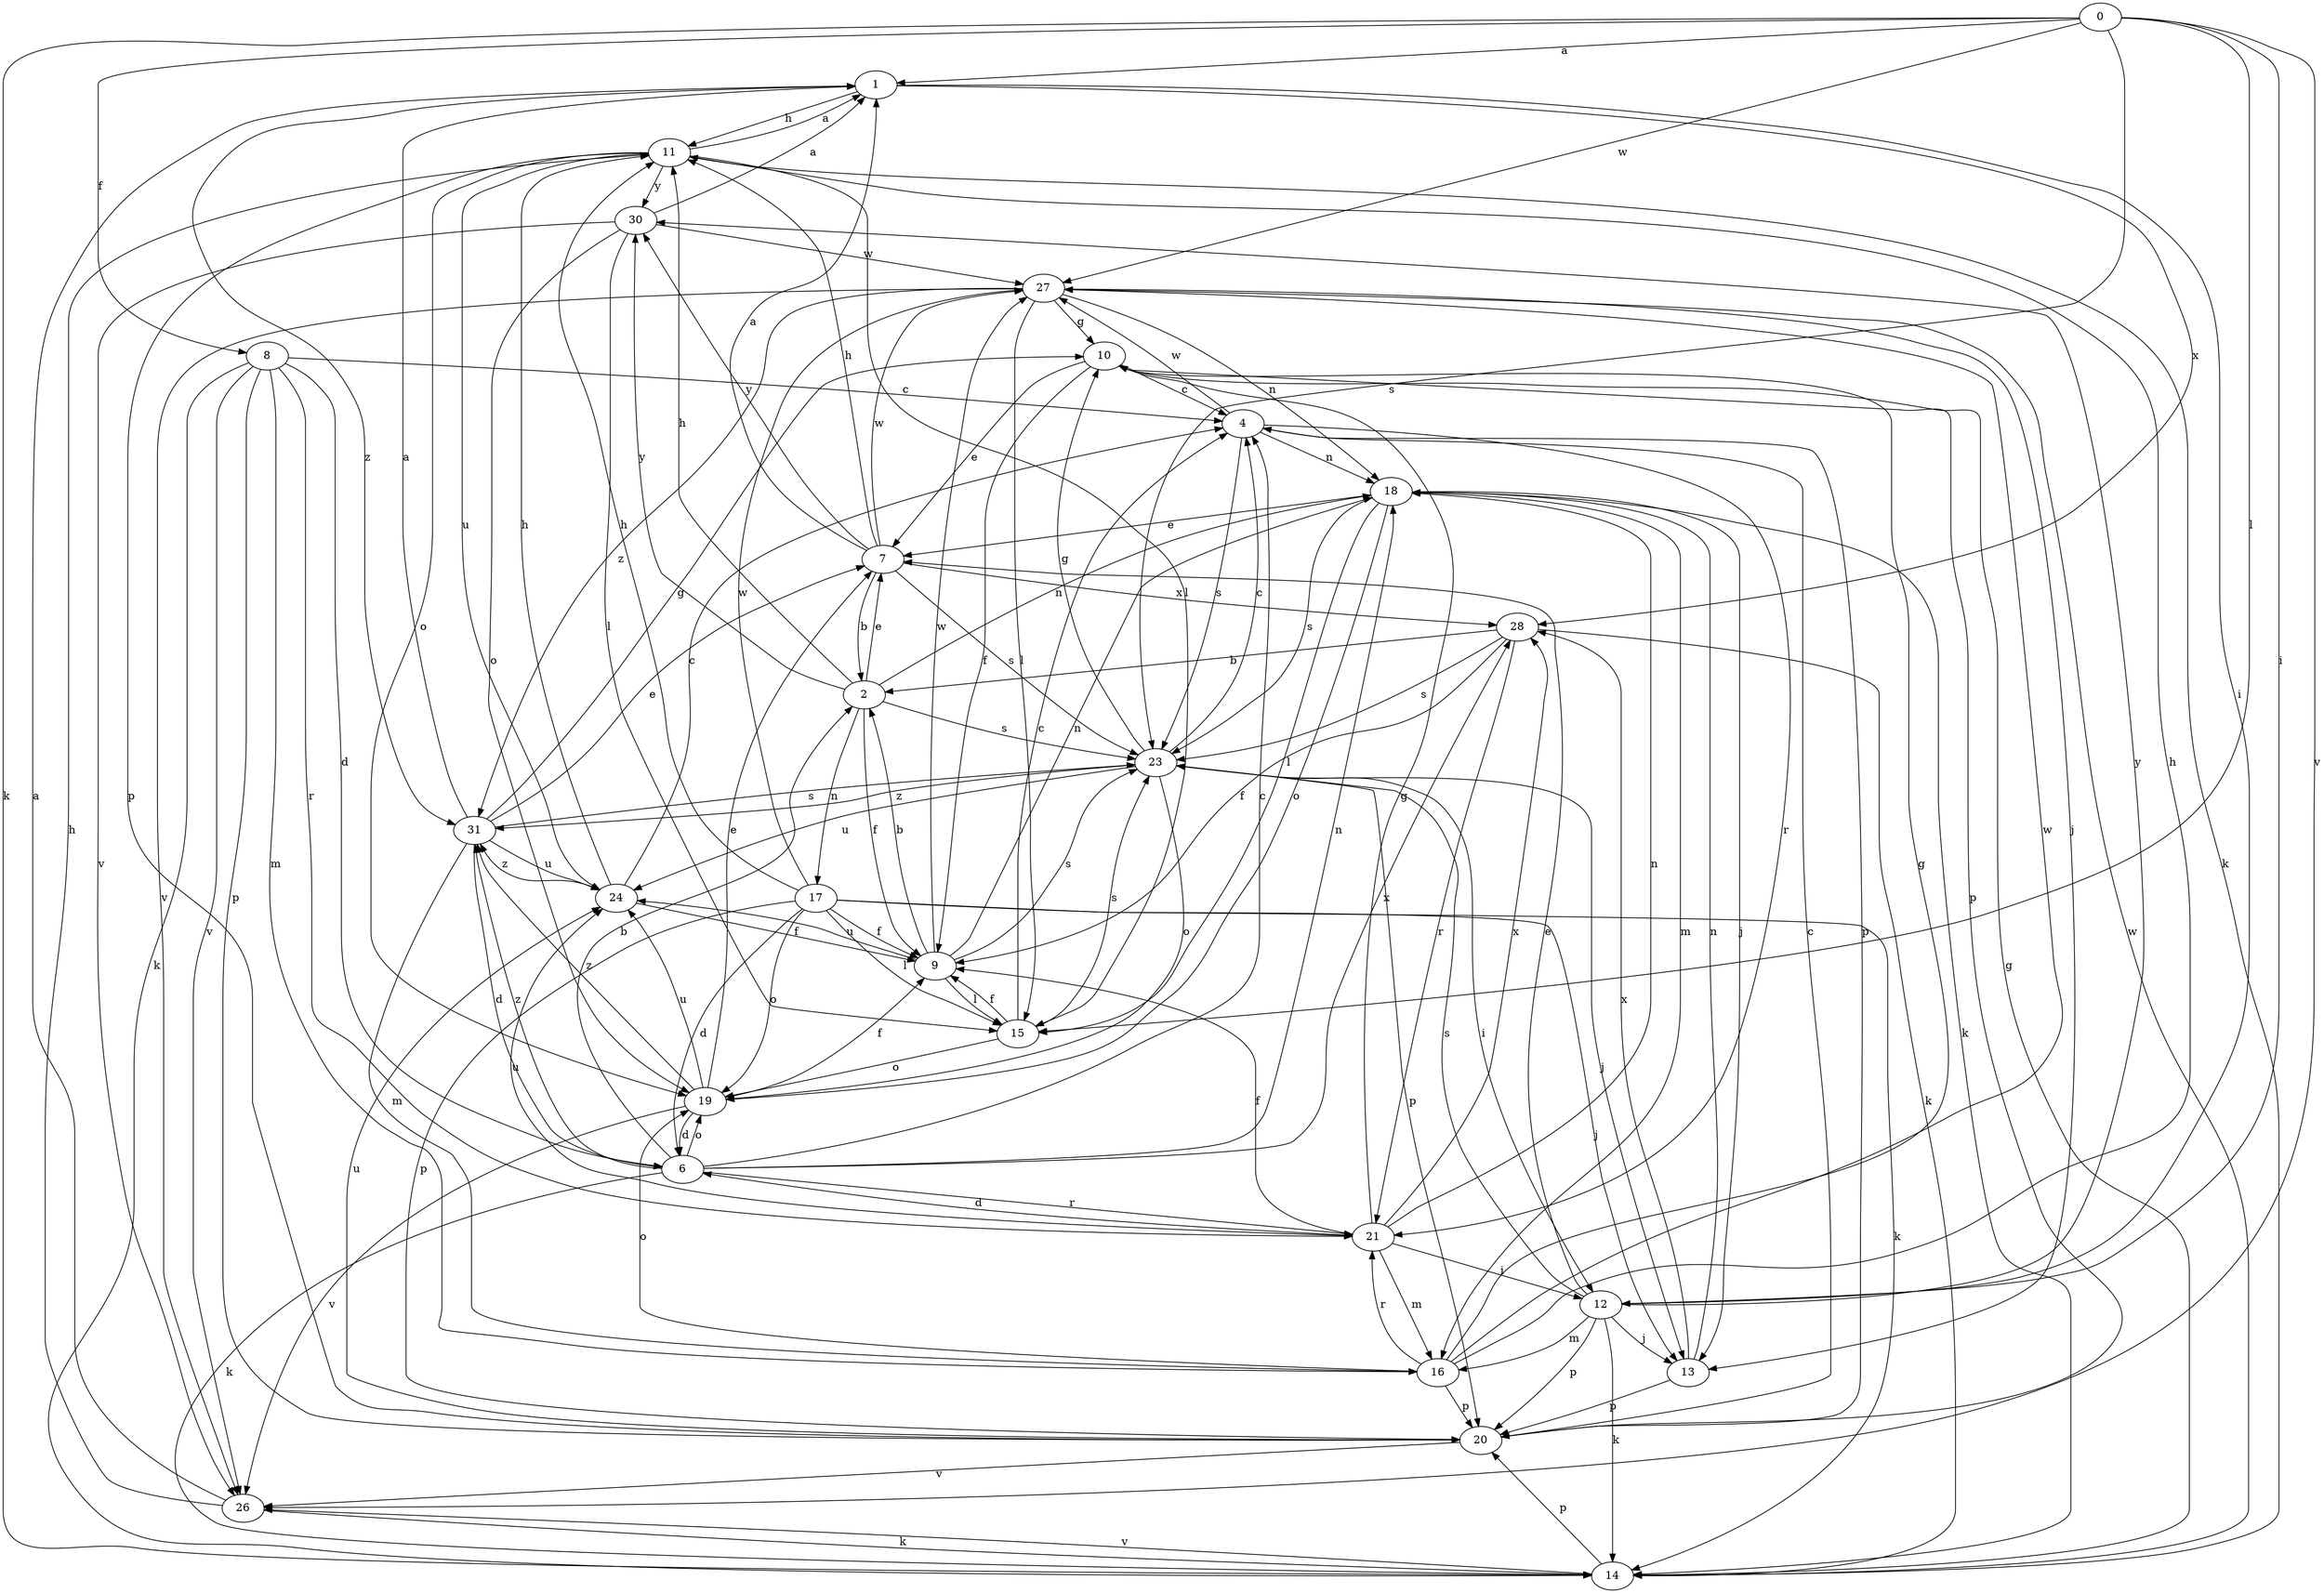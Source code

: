 strict digraph  {
0;
1;
2;
4;
6;
7;
8;
9;
10;
11;
12;
13;
14;
15;
16;
17;
18;
19;
20;
21;
23;
24;
26;
27;
28;
30;
31;
0 -> 1  [label=a];
0 -> 8  [label=f];
0 -> 12  [label=i];
0 -> 14  [label=k];
0 -> 15  [label=l];
0 -> 23  [label=s];
0 -> 26  [label=v];
0 -> 27  [label=w];
1 -> 11  [label=h];
1 -> 12  [label=i];
1 -> 28  [label=x];
1 -> 31  [label=z];
2 -> 7  [label=e];
2 -> 9  [label=f];
2 -> 11  [label=h];
2 -> 17  [label=n];
2 -> 18  [label=n];
2 -> 23  [label=s];
2 -> 30  [label=y];
4 -> 18  [label=n];
4 -> 20  [label=p];
4 -> 21  [label=r];
4 -> 23  [label=s];
4 -> 27  [label=w];
6 -> 2  [label=b];
6 -> 4  [label=c];
6 -> 14  [label=k];
6 -> 18  [label=n];
6 -> 19  [label=o];
6 -> 21  [label=r];
6 -> 28  [label=x];
6 -> 31  [label=z];
7 -> 1  [label=a];
7 -> 2  [label=b];
7 -> 11  [label=h];
7 -> 23  [label=s];
7 -> 27  [label=w];
7 -> 28  [label=x];
7 -> 30  [label=y];
8 -> 4  [label=c];
8 -> 6  [label=d];
8 -> 14  [label=k];
8 -> 16  [label=m];
8 -> 20  [label=p];
8 -> 21  [label=r];
8 -> 26  [label=v];
9 -> 2  [label=b];
9 -> 15  [label=l];
9 -> 18  [label=n];
9 -> 23  [label=s];
9 -> 24  [label=u];
9 -> 27  [label=w];
10 -> 4  [label=c];
10 -> 7  [label=e];
10 -> 9  [label=f];
10 -> 20  [label=p];
11 -> 1  [label=a];
11 -> 14  [label=k];
11 -> 15  [label=l];
11 -> 19  [label=o];
11 -> 20  [label=p];
11 -> 24  [label=u];
11 -> 30  [label=y];
12 -> 7  [label=e];
12 -> 13  [label=j];
12 -> 14  [label=k];
12 -> 16  [label=m];
12 -> 20  [label=p];
12 -> 23  [label=s];
12 -> 30  [label=y];
13 -> 18  [label=n];
13 -> 20  [label=p];
13 -> 28  [label=x];
14 -> 10  [label=g];
14 -> 20  [label=p];
14 -> 26  [label=v];
14 -> 27  [label=w];
15 -> 4  [label=c];
15 -> 9  [label=f];
15 -> 19  [label=o];
15 -> 23  [label=s];
16 -> 10  [label=g];
16 -> 11  [label=h];
16 -> 19  [label=o];
16 -> 20  [label=p];
16 -> 21  [label=r];
16 -> 27  [label=w];
17 -> 6  [label=d];
17 -> 9  [label=f];
17 -> 11  [label=h];
17 -> 13  [label=j];
17 -> 14  [label=k];
17 -> 15  [label=l];
17 -> 19  [label=o];
17 -> 20  [label=p];
17 -> 27  [label=w];
18 -> 7  [label=e];
18 -> 13  [label=j];
18 -> 14  [label=k];
18 -> 15  [label=l];
18 -> 16  [label=m];
18 -> 19  [label=o];
18 -> 23  [label=s];
19 -> 6  [label=d];
19 -> 7  [label=e];
19 -> 9  [label=f];
19 -> 24  [label=u];
19 -> 26  [label=v];
19 -> 31  [label=z];
20 -> 4  [label=c];
20 -> 24  [label=u];
20 -> 26  [label=v];
21 -> 6  [label=d];
21 -> 9  [label=f];
21 -> 10  [label=g];
21 -> 12  [label=i];
21 -> 16  [label=m];
21 -> 18  [label=n];
21 -> 24  [label=u];
21 -> 28  [label=x];
23 -> 4  [label=c];
23 -> 10  [label=g];
23 -> 12  [label=i];
23 -> 13  [label=j];
23 -> 19  [label=o];
23 -> 20  [label=p];
23 -> 24  [label=u];
23 -> 31  [label=z];
24 -> 4  [label=c];
24 -> 9  [label=f];
24 -> 11  [label=h];
24 -> 31  [label=z];
26 -> 1  [label=a];
26 -> 11  [label=h];
26 -> 14  [label=k];
27 -> 10  [label=g];
27 -> 13  [label=j];
27 -> 15  [label=l];
27 -> 18  [label=n];
27 -> 26  [label=v];
27 -> 31  [label=z];
28 -> 2  [label=b];
28 -> 9  [label=f];
28 -> 14  [label=k];
28 -> 21  [label=r];
28 -> 23  [label=s];
30 -> 1  [label=a];
30 -> 15  [label=l];
30 -> 19  [label=o];
30 -> 26  [label=v];
30 -> 27  [label=w];
31 -> 1  [label=a];
31 -> 6  [label=d];
31 -> 7  [label=e];
31 -> 10  [label=g];
31 -> 16  [label=m];
31 -> 23  [label=s];
31 -> 24  [label=u];
}
